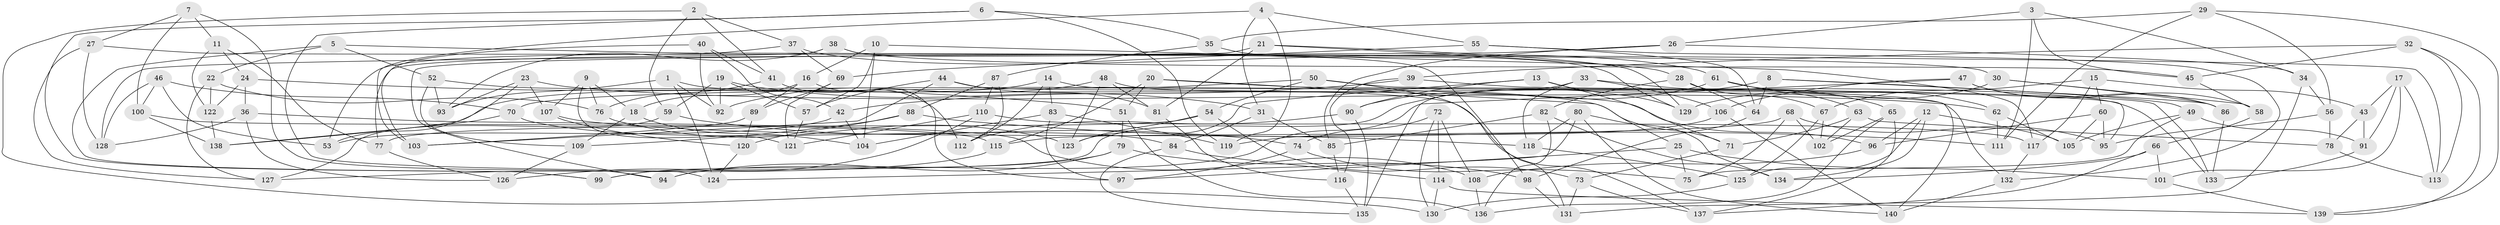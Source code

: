 // coarse degree distribution, {4: 0.7346938775510204, 3: 0.061224489795918366, 5: 0.08163265306122448, 7: 0.02040816326530612, 9: 0.02040816326530612, 8: 0.030612244897959183, 6: 0.04081632653061224, 12: 0.01020408163265306}
// Generated by graph-tools (version 1.1) at 2025/03/03/04/25 22:03:46]
// undirected, 140 vertices, 280 edges
graph export_dot {
graph [start="1"]
  node [color=gray90,style=filled];
  1;
  2;
  3;
  4;
  5;
  6;
  7;
  8;
  9;
  10;
  11;
  12;
  13;
  14;
  15;
  16;
  17;
  18;
  19;
  20;
  21;
  22;
  23;
  24;
  25;
  26;
  27;
  28;
  29;
  30;
  31;
  32;
  33;
  34;
  35;
  36;
  37;
  38;
  39;
  40;
  41;
  42;
  43;
  44;
  45;
  46;
  47;
  48;
  49;
  50;
  51;
  52;
  53;
  54;
  55;
  56;
  57;
  58;
  59;
  60;
  61;
  62;
  63;
  64;
  65;
  66;
  67;
  68;
  69;
  70;
  71;
  72;
  73;
  74;
  75;
  76;
  77;
  78;
  79;
  80;
  81;
  82;
  83;
  84;
  85;
  86;
  87;
  88;
  89;
  90;
  91;
  92;
  93;
  94;
  95;
  96;
  97;
  98;
  99;
  100;
  101;
  102;
  103;
  104;
  105;
  106;
  107;
  108;
  109;
  110;
  111;
  112;
  113;
  114;
  115;
  116;
  117;
  118;
  119;
  120;
  121;
  122;
  123;
  124;
  125;
  126;
  127;
  128;
  129;
  130;
  131;
  132;
  133;
  134;
  135;
  136;
  137;
  138;
  139;
  140;
  1 -- 124;
  1 -- 93;
  1 -- 96;
  1 -- 92;
  2 -- 59;
  2 -- 130;
  2 -- 37;
  2 -- 41;
  3 -- 45;
  3 -- 111;
  3 -- 34;
  3 -- 26;
  4 -- 55;
  4 -- 103;
  4 -- 31;
  4 -- 119;
  5 -- 113;
  5 -- 52;
  5 -- 99;
  5 -- 22;
  6 -- 35;
  6 -- 124;
  6 -- 119;
  6 -- 99;
  7 -- 100;
  7 -- 11;
  7 -- 94;
  7 -- 27;
  8 -- 86;
  8 -- 64;
  8 -- 99;
  8 -- 49;
  9 -- 121;
  9 -- 107;
  9 -- 76;
  9 -- 18;
  10 -- 16;
  10 -- 117;
  10 -- 104;
  10 -- 57;
  11 -- 77;
  11 -- 122;
  11 -- 24;
  12 -- 105;
  12 -- 134;
  12 -- 96;
  12 -- 125;
  13 -- 123;
  13 -- 90;
  13 -- 129;
  13 -- 71;
  14 -- 138;
  14 -- 83;
  14 -- 132;
  14 -- 112;
  15 -- 43;
  15 -- 67;
  15 -- 60;
  15 -- 117;
  16 -- 18;
  16 -- 97;
  16 -- 89;
  17 -- 43;
  17 -- 101;
  17 -- 113;
  17 -- 91;
  18 -- 104;
  18 -- 109;
  19 -- 92;
  19 -- 59;
  19 -- 57;
  19 -- 31;
  20 -- 140;
  20 -- 25;
  20 -- 115;
  20 -- 51;
  21 -- 28;
  21 -- 129;
  21 -- 94;
  21 -- 81;
  22 -- 122;
  22 -- 127;
  22 -- 76;
  23 -- 93;
  23 -- 62;
  23 -- 107;
  23 -- 53;
  24 -- 51;
  24 -- 36;
  24 -- 122;
  25 -- 101;
  25 -- 75;
  25 -- 97;
  26 -- 128;
  26 -- 34;
  26 -- 85;
  27 -- 127;
  27 -- 128;
  27 -- 30;
  28 -- 64;
  28 -- 82;
  28 -- 67;
  29 -- 139;
  29 -- 35;
  29 -- 56;
  29 -- 111;
  30 -- 58;
  30 -- 129;
  30 -- 86;
  31 -- 84;
  31 -- 85;
  32 -- 45;
  32 -- 139;
  32 -- 39;
  32 -- 113;
  33 -- 65;
  33 -- 118;
  33 -- 106;
  33 -- 135;
  34 -- 56;
  34 -- 131;
  35 -- 87;
  35 -- 129;
  36 -- 128;
  36 -- 108;
  36 -- 126;
  37 -- 69;
  37 -- 53;
  37 -- 61;
  38 -- 98;
  38 -- 77;
  38 -- 93;
  38 -- 45;
  39 -- 42;
  39 -- 116;
  39 -- 133;
  40 -- 41;
  40 -- 92;
  40 -- 42;
  40 -- 103;
  41 -- 76;
  41 -- 112;
  42 -- 104;
  42 -- 53;
  43 -- 78;
  43 -- 91;
  44 -- 81;
  44 -- 57;
  44 -- 137;
  44 -- 103;
  45 -- 58;
  46 -- 53;
  46 -- 100;
  46 -- 128;
  46 -- 70;
  47 -- 106;
  47 -- 58;
  47 -- 86;
  47 -- 94;
  48 -- 92;
  48 -- 81;
  48 -- 133;
  48 -- 123;
  49 -- 75;
  49 -- 91;
  49 -- 105;
  50 -- 131;
  50 -- 54;
  50 -- 95;
  50 -- 70;
  51 -- 136;
  51 -- 79;
  52 -- 109;
  52 -- 71;
  52 -- 93;
  54 -- 73;
  54 -- 77;
  54 -- 123;
  55 -- 69;
  55 -- 64;
  55 -- 132;
  56 -- 95;
  56 -- 78;
  57 -- 121;
  58 -- 66;
  59 -- 127;
  59 -- 74;
  60 -- 95;
  60 -- 96;
  60 -- 105;
  61 -- 63;
  61 -- 62;
  61 -- 90;
  62 -- 105;
  62 -- 111;
  63 -- 78;
  63 -- 71;
  63 -- 102;
  64 -- 98;
  65 -- 137;
  65 -- 102;
  65 -- 136;
  66 -- 101;
  66 -- 137;
  66 -- 134;
  67 -- 102;
  67 -- 125;
  68 -- 115;
  68 -- 95;
  68 -- 75;
  68 -- 102;
  69 -- 89;
  69 -- 121;
  70 -- 138;
  70 -- 84;
  71 -- 73;
  72 -- 74;
  72 -- 114;
  72 -- 108;
  72 -- 130;
  73 -- 137;
  73 -- 131;
  74 -- 75;
  74 -- 97;
  76 -- 123;
  77 -- 126;
  78 -- 113;
  79 -- 99;
  79 -- 94;
  79 -- 98;
  80 -- 124;
  80 -- 134;
  80 -- 140;
  80 -- 118;
  81 -- 116;
  82 -- 85;
  82 -- 136;
  82 -- 134;
  83 -- 104;
  83 -- 97;
  83 -- 119;
  84 -- 114;
  84 -- 135;
  85 -- 116;
  86 -- 133;
  87 -- 112;
  87 -- 88;
  87 -- 110;
  88 -- 111;
  88 -- 109;
  88 -- 120;
  89 -- 120;
  89 -- 103;
  90 -- 135;
  90 -- 112;
  91 -- 133;
  96 -- 108;
  98 -- 131;
  100 -- 138;
  100 -- 115;
  101 -- 139;
  106 -- 140;
  106 -- 119;
  107 -- 118;
  107 -- 120;
  108 -- 136;
  109 -- 126;
  110 -- 117;
  110 -- 126;
  110 -- 121;
  114 -- 130;
  114 -- 139;
  115 -- 127;
  116 -- 135;
  117 -- 132;
  118 -- 125;
  120 -- 124;
  122 -- 138;
  125 -- 130;
  132 -- 140;
}

